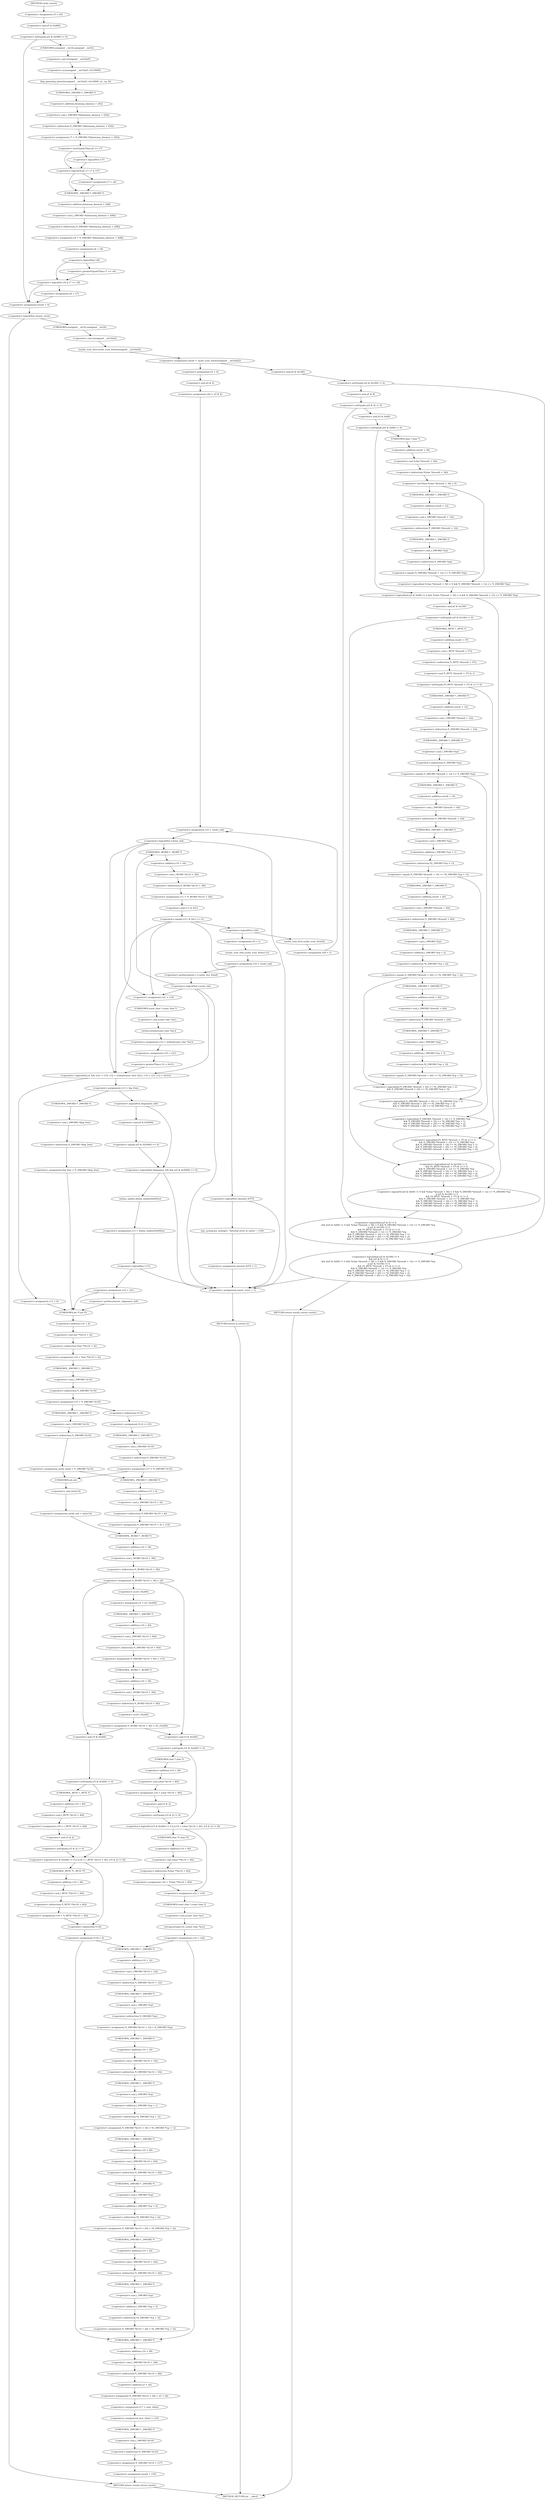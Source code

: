 digraph cache_insert {  
"1000144" [label = "(<operator>.assignment,v5 = a5)" ]
"1000148" [label = "(<operator>.notEquals,(a5 & 0x980) != 0)" ]
"1000149" [label = "(<operator>.and,a5 & 0x980)" ]
"1000154" [label = "(log_query,log_query((unsigned __int16)a5 | 0x10000, a1, cp, 0))" ]
"1000155" [label = "(<operator>.or,(unsigned __int16)a5 | 0x10000)" ]
"1000156" [label = "(<operator>.cast,(unsigned __int16)a5)" ]
"1000157" [label = "(UNKNOWN,unsigned __int16,unsigned __int16)" ]
"1000163" [label = "(<operator>.assignment,v7 = *(_DWORD *)(dnsmasq_daemon + 252))" ]
"1000165" [label = "(<operator>.indirection,*(_DWORD *)(dnsmasq_daemon + 252))" ]
"1000166" [label = "(<operator>.cast,(_DWORD *)(dnsmasq_daemon + 252))" ]
"1000167" [label = "(UNKNOWN,_DWORD *,_DWORD *)" ]
"1000168" [label = "(<operator>.addition,dnsmasq_daemon + 252)" ]
"1000172" [label = "(<operator>.logicalOr,a4 <= v7 || !v7)" ]
"1000173" [label = "(<operator>.lessEqualsThan,a4 <= v7)" ]
"1000176" [label = "(<operator>.logicalNot,!v7)" ]
"1000178" [label = "(<operator>.assignment,v7 = a4)" ]
"1000181" [label = "(<operator>.assignment,v8 = *(_DWORD *)(dnsmasq_daemon + 248))" ]
"1000183" [label = "(<operator>.indirection,*(_DWORD *)(dnsmasq_daemon + 248))" ]
"1000184" [label = "(<operator>.cast,(_DWORD *)(dnsmasq_daemon + 248))" ]
"1000185" [label = "(UNKNOWN,_DWORD *,_DWORD *)" ]
"1000186" [label = "(<operator>.addition,dnsmasq_daemon + 248)" ]
"1000189" [label = "(<operator>.assignment,a4 = v8)" ]
"1000193" [label = "(<operator>.logicalOr,!v8 || v7 >= v8)" ]
"1000194" [label = "(<operator>.logicalNot,!v8)" ]
"1000196" [label = "(<operator>.greaterEqualsThan,v7 >= v8)" ]
"1000199" [label = "(<operator>.assignment,a4 = v7)" ]
"1000202" [label = "(<operator>.assignment,result = 0)" ]
"1000206" [label = "(<operator>.logicalNot,!insert_error)" ]
"1000209" [label = "(<operator>.assignment,result = cache_scan_free((unsigned __int16)a5))" ]
"1000211" [label = "(cache_scan_free,cache_scan_free((unsigned __int16)a5))" ]
"1000212" [label = "(<operator>.cast,(unsigned __int16)a5)" ]
"1000213" [label = "(UNKNOWN,unsigned __int16,unsigned __int16)" ]
"1000219" [label = "(<operator>.logicalAnd,(a5 & 0x180) != 0\n        && (a5 & 8) != 0\n        && ((a5 & 0x80) != 0 && *(char *)(result + 36) < 0 && *(_DWORD *)(result + 12) == *(_DWORD *)cp\n         || (a5 & 0x100) != 0\n         && (*(_BYTE *)(result + 37) & 1) != 0\n         && *(_DWORD *)(result + 12) == *(_DWORD *)cp\n         && *(_DWORD *)(result + 16) == *((_DWORD *)cp + 1)\n         && *(_DWORD *)(result + 20) == *((_DWORD *)cp + 2)\n         && *(_DWORD *)(result + 24) == *((_DWORD *)cp + 3)))" ]
"1000220" [label = "(<operator>.notEquals,(a5 & 0x180) != 0)" ]
"1000221" [label = "(<operator>.and,a5 & 0x180)" ]
"1000225" [label = "(<operator>.logicalAnd,(a5 & 8) != 0\n        && ((a5 & 0x80) != 0 && *(char *)(result + 36) < 0 && *(_DWORD *)(result + 12) == *(_DWORD *)cp\n         || (a5 & 0x100) != 0\n         && (*(_BYTE *)(result + 37) & 1) != 0\n         && *(_DWORD *)(result + 12) == *(_DWORD *)cp\n         && *(_DWORD *)(result + 16) == *((_DWORD *)cp + 1)\n         && *(_DWORD *)(result + 20) == *((_DWORD *)cp + 2)\n         && *(_DWORD *)(result + 24) == *((_DWORD *)cp + 3)))" ]
"1000226" [label = "(<operator>.notEquals,(a5 & 8) != 0)" ]
"1000227" [label = "(<operator>.and,a5 & 8)" ]
"1000231" [label = "(<operator>.logicalOr,(a5 & 0x80) != 0 && *(char *)(result + 36) < 0 && *(_DWORD *)(result + 12) == *(_DWORD *)cp\n         || (a5 & 0x100) != 0\n         && (*(_BYTE *)(result + 37) & 1) != 0\n         && *(_DWORD *)(result + 12) == *(_DWORD *)cp\n         && *(_DWORD *)(result + 16) == *((_DWORD *)cp + 1)\n         && *(_DWORD *)(result + 20) == *((_DWORD *)cp + 2)\n         && *(_DWORD *)(result + 24) == *((_DWORD *)cp + 3))" ]
"1000232" [label = "(<operator>.logicalAnd,(a5 & 0x80) != 0 && *(char *)(result + 36) < 0 && *(_DWORD *)(result + 12) == *(_DWORD *)cp)" ]
"1000233" [label = "(<operator>.notEquals,(a5 & 0x80) != 0)" ]
"1000234" [label = "(<operator>.and,a5 & 0x80)" ]
"1000238" [label = "(<operator>.logicalAnd,*(char *)(result + 36) < 0 && *(_DWORD *)(result + 12) == *(_DWORD *)cp)" ]
"1000239" [label = "(<operator>.lessThan,*(char *)(result + 36) < 0)" ]
"1000240" [label = "(<operator>.indirection,*(char *)(result + 36))" ]
"1000241" [label = "(<operator>.cast,(char *)(result + 36))" ]
"1000242" [label = "(UNKNOWN,char *,char *)" ]
"1000243" [label = "(<operator>.addition,result + 36)" ]
"1000247" [label = "(<operator>.equals,*(_DWORD *)(result + 12) == *(_DWORD *)cp)" ]
"1000248" [label = "(<operator>.indirection,*(_DWORD *)(result + 12))" ]
"1000249" [label = "(<operator>.cast,(_DWORD *)(result + 12))" ]
"1000250" [label = "(UNKNOWN,_DWORD *,_DWORD *)" ]
"1000251" [label = "(<operator>.addition,result + 12)" ]
"1000254" [label = "(<operator>.indirection,*(_DWORD *)cp)" ]
"1000255" [label = "(<operator>.cast,(_DWORD *)cp)" ]
"1000256" [label = "(UNKNOWN,_DWORD *,_DWORD *)" ]
"1000258" [label = "(<operator>.logicalAnd,(a5 & 0x100) != 0\n         && (*(_BYTE *)(result + 37) & 1) != 0\n         && *(_DWORD *)(result + 12) == *(_DWORD *)cp\n         && *(_DWORD *)(result + 16) == *((_DWORD *)cp + 1)\n         && *(_DWORD *)(result + 20) == *((_DWORD *)cp + 2)\n         && *(_DWORD *)(result + 24) == *((_DWORD *)cp + 3))" ]
"1000259" [label = "(<operator>.notEquals,(a5 & 0x100) != 0)" ]
"1000260" [label = "(<operator>.and,a5 & 0x100)" ]
"1000264" [label = "(<operator>.logicalAnd,(*(_BYTE *)(result + 37) & 1) != 0\n         && *(_DWORD *)(result + 12) == *(_DWORD *)cp\n         && *(_DWORD *)(result + 16) == *((_DWORD *)cp + 1)\n         && *(_DWORD *)(result + 20) == *((_DWORD *)cp + 2)\n         && *(_DWORD *)(result + 24) == *((_DWORD *)cp + 3))" ]
"1000265" [label = "(<operator>.notEquals,(*(_BYTE *)(result + 37) & 1) != 0)" ]
"1000266" [label = "(<operator>.and,*(_BYTE *)(result + 37) & 1)" ]
"1000267" [label = "(<operator>.indirection,*(_BYTE *)(result + 37))" ]
"1000268" [label = "(<operator>.cast,(_BYTE *)(result + 37))" ]
"1000269" [label = "(UNKNOWN,_BYTE *,_BYTE *)" ]
"1000270" [label = "(<operator>.addition,result + 37)" ]
"1000275" [label = "(<operator>.logicalAnd,*(_DWORD *)(result + 12) == *(_DWORD *)cp\n         && *(_DWORD *)(result + 16) == *((_DWORD *)cp + 1)\n         && *(_DWORD *)(result + 20) == *((_DWORD *)cp + 2)\n         && *(_DWORD *)(result + 24) == *((_DWORD *)cp + 3))" ]
"1000276" [label = "(<operator>.equals,*(_DWORD *)(result + 12) == *(_DWORD *)cp)" ]
"1000277" [label = "(<operator>.indirection,*(_DWORD *)(result + 12))" ]
"1000278" [label = "(<operator>.cast,(_DWORD *)(result + 12))" ]
"1000279" [label = "(UNKNOWN,_DWORD *,_DWORD *)" ]
"1000280" [label = "(<operator>.addition,result + 12)" ]
"1000283" [label = "(<operator>.indirection,*(_DWORD *)cp)" ]
"1000284" [label = "(<operator>.cast,(_DWORD *)cp)" ]
"1000285" [label = "(UNKNOWN,_DWORD *,_DWORD *)" ]
"1000287" [label = "(<operator>.logicalAnd,*(_DWORD *)(result + 16) == *((_DWORD *)cp + 1)\n         && *(_DWORD *)(result + 20) == *((_DWORD *)cp + 2)\n         && *(_DWORD *)(result + 24) == *((_DWORD *)cp + 3))" ]
"1000288" [label = "(<operator>.equals,*(_DWORD *)(result + 16) == *((_DWORD *)cp + 1))" ]
"1000289" [label = "(<operator>.indirection,*(_DWORD *)(result + 16))" ]
"1000290" [label = "(<operator>.cast,(_DWORD *)(result + 16))" ]
"1000291" [label = "(UNKNOWN,_DWORD *,_DWORD *)" ]
"1000292" [label = "(<operator>.addition,result + 16)" ]
"1000295" [label = "(<operator>.indirection,*((_DWORD *)cp + 1))" ]
"1000296" [label = "(<operator>.addition,(_DWORD *)cp + 1)" ]
"1000297" [label = "(<operator>.cast,(_DWORD *)cp)" ]
"1000298" [label = "(UNKNOWN,_DWORD *,_DWORD *)" ]
"1000301" [label = "(<operator>.logicalAnd,*(_DWORD *)(result + 20) == *((_DWORD *)cp + 2)\n         && *(_DWORD *)(result + 24) == *((_DWORD *)cp + 3))" ]
"1000302" [label = "(<operator>.equals,*(_DWORD *)(result + 20) == *((_DWORD *)cp + 2))" ]
"1000303" [label = "(<operator>.indirection,*(_DWORD *)(result + 20))" ]
"1000304" [label = "(<operator>.cast,(_DWORD *)(result + 20))" ]
"1000305" [label = "(UNKNOWN,_DWORD *,_DWORD *)" ]
"1000306" [label = "(<operator>.addition,result + 20)" ]
"1000309" [label = "(<operator>.indirection,*((_DWORD *)cp + 2))" ]
"1000310" [label = "(<operator>.addition,(_DWORD *)cp + 2)" ]
"1000311" [label = "(<operator>.cast,(_DWORD *)cp)" ]
"1000312" [label = "(UNKNOWN,_DWORD *,_DWORD *)" ]
"1000315" [label = "(<operator>.equals,*(_DWORD *)(result + 24) == *((_DWORD *)cp + 3))" ]
"1000316" [label = "(<operator>.indirection,*(_DWORD *)(result + 24))" ]
"1000317" [label = "(<operator>.cast,(_DWORD *)(result + 24))" ]
"1000318" [label = "(UNKNOWN,_DWORD *,_DWORD *)" ]
"1000319" [label = "(<operator>.addition,result + 24)" ]
"1000322" [label = "(<operator>.indirection,*((_DWORD *)cp + 3))" ]
"1000323" [label = "(<operator>.addition,(_DWORD *)cp + 3)" ]
"1000324" [label = "(<operator>.cast,(_DWORD *)cp)" ]
"1000325" [label = "(UNKNOWN,_DWORD *,_DWORD *)" ]
"1000329" [label = "(RETURN,return result;,return result;)" ]
"1000332" [label = "(<operator>.assignment,insert_error = 1)" ]
"1000335" [label = "(RETURN,return 0;,return 0;)" ]
"1000337" [label = "(<operator>.assignment,v9 = 0)" ]
"1000340" [label = "(<operator>.assignment,v20 = a5 & 4)" ]
"1000342" [label = "(<operator>.and,a5 & 4)" ]
"1000346" [label = "(<operator>.assignment,v10 = cache_tail)" ]
"1000350" [label = "(<operator>.logicalNot,!cache_tail)" ]
"1000356" [label = "(<operator>.assignment,v11 = *(_WORD *)(v10 + 36))" ]
"1000358" [label = "(<operator>.indirection,*(_WORD *)(v10 + 36))" ]
"1000359" [label = "(<operator>.cast,(_WORD *)(v10 + 36))" ]
"1000360" [label = "(UNKNOWN,_WORD *,_WORD *)" ]
"1000361" [label = "(<operator>.addition,v10 + 36)" ]
"1000365" [label = "(<operator>.equals,(v11 & 0xC) == 0)" ]
"1000366" [label = "(<operator>.and,v11 & 0xC)" ]
"1000375" [label = "(<operator>.logicalNot,!warned_8375)" ]
"1000378" [label = "(my_syslog,my_syslog(3, \"Internal error in cache.\", v19))" ]
"1000382" [label = "(<operator>.assignment,warned_8375 = 1)" ]
"1000387" [label = "(<operator>.logicalNot,!v20)" ]
"1000390" [label = "(cache_scan_free,cache_scan_free(0))" ]
"1000392" [label = "(<operator>.assignment,v20 = 1)" ]
"1000396" [label = "(<operator>.assignment,v9 = 1)" ]
"1000399" [label = "(cache_scan_free,cache_scan_free(v11))" ]
"1000401" [label = "(<operator>.assignment,v10 = cache_tail)" ]
"1000404" [label = "(<operator>.preIncrement,++cache_live_freed)" ]
"1000407" [label = "(<operator>.logicalNot,!cache_tail)" ]
"1000411" [label = "(<operator>.logicalAnd,a1 && (v21 = v10, v12 = strlen((const char *)a1), v10 = v21, v12 > 0x31))" ]
"1000414" [label = "(<operator>.assignment,v21 = v10)" ]
"1000418" [label = "(<operator>.assignment,v12 = strlen((const char *)a1))" ]
"1000420" [label = "(strlen,strlen((const char *)a1))" ]
"1000421" [label = "(<operator>.cast,(const char *)a1)" ]
"1000422" [label = "(UNKNOWN,const char *,const char *)" ]
"1000425" [label = "(<operator>.assignment,v10 = v21)" ]
"1000428" [label = "(<operator>.greaterThan,v12 > 0x31)" ]
"1000432" [label = "(<operator>.assignment,v13 = big_free)" ]
"1000438" [label = "(<operator>.assignment,big_free = *(_DWORD *)big_free)" ]
"1000440" [label = "(<operator>.indirection,*(_DWORD *)big_free)" ]
"1000441" [label = "(<operator>.cast,(_DWORD *)big_free)" ]
"1000442" [label = "(UNKNOWN,_DWORD *,_DWORD *)" ]
"1000447" [label = "(<operator>.logicalAnd,!bignames_left && (a5 & 0x5000) == 0)" ]
"1000448" [label = "(<operator>.logicalNot,!bignames_left)" ]
"1000450" [label = "(<operator>.equals,(a5 & 0x5000) == 0)" ]
"1000451" [label = "(<operator>.and,a5 & 0x5000)" ]
"1000456" [label = "(<operator>.assignment,v13 = whine_malloc(0x404u))" ]
"1000458" [label = "(whine_malloc,whine_malloc(0x404u))" ]
"1000461" [label = "(<operator>.logicalNot,!v13)" ]
"1000464" [label = "(<operator>.assignment,v10 = v21)" ]
"1000469" [label = "(<operator>.preDecrement,--bignames_left)" ]
"1000473" [label = "(<operator>.assignment,v13 = 0)" ]
"1000476" [label = "(<operator>.assignment,v14 = *(int **)(v10 + 4))" ]
"1000478" [label = "(<operator>.indirection,*(int **)(v10 + 4))" ]
"1000479" [label = "(<operator>.cast,(int **)(v10 + 4))" ]
"1000480" [label = "(UNKNOWN,int **,int **)" ]
"1000481" [label = "(<operator>.addition,v10 + 4)" ]
"1000484" [label = "(<operator>.assignment,v15 = *(_DWORD *)v10)" ]
"1000486" [label = "(<operator>.indirection,*(_DWORD *)v10)" ]
"1000487" [label = "(<operator>.cast,(_DWORD *)v10)" ]
"1000488" [label = "(UNKNOWN,_DWORD *,_DWORD *)" ]
"1000493" [label = "(<operator>.assignment,*v14 = v15)" ]
"1000494" [label = "(<operator>.indirection,*v14)" ]
"1000497" [label = "(<operator>.assignment,v15 = *(_DWORD *)v10)" ]
"1000499" [label = "(<operator>.indirection,*(_DWORD *)v10)" ]
"1000500" [label = "(<operator>.cast,(_DWORD *)v10)" ]
"1000501" [label = "(UNKNOWN,_DWORD *,_DWORD *)" ]
"1000505" [label = "(<operator>.assignment,cache_head = *(_DWORD *)v10)" ]
"1000507" [label = "(<operator>.indirection,*(_DWORD *)v10)" ]
"1000508" [label = "(<operator>.cast,(_DWORD *)v10)" ]
"1000509" [label = "(UNKNOWN,_DWORD *,_DWORD *)" ]
"1000513" [label = "(<operator>.assignment,*(_DWORD *)(v15 + 4) = v14)" ]
"1000514" [label = "(<operator>.indirection,*(_DWORD *)(v15 + 4))" ]
"1000515" [label = "(<operator>.cast,(_DWORD *)(v15 + 4))" ]
"1000516" [label = "(UNKNOWN,_DWORD *,_DWORD *)" ]
"1000517" [label = "(<operator>.addition,v15 + 4)" ]
"1000522" [label = "(<operator>.assignment,cache_tail = (int)v14)" ]
"1000524" [label = "(<operator>.cast,(int)v14)" ]
"1000525" [label = "(UNKNOWN,int,int)" ]
"1000527" [label = "(<operator>.assignment,*(_WORD *)(v10 + 36) = a5)" ]
"1000528" [label = "(<operator>.indirection,*(_WORD *)(v10 + 36))" ]
"1000529" [label = "(<operator>.cast,(_WORD *)(v10 + 36))" ]
"1000530" [label = "(UNKNOWN,_WORD *,_WORD *)" ]
"1000531" [label = "(<operator>.addition,v10 + 36)" ]
"1000538" [label = "(<operator>.assignment,v5 = a5 | 0x200)" ]
"1000540" [label = "(<operator>.or,a5 | 0x200)" ]
"1000543" [label = "(<operator>.assignment,*(_DWORD *)(v10 + 40) = v13)" ]
"1000544" [label = "(<operator>.indirection,*(_DWORD *)(v10 + 40))" ]
"1000545" [label = "(<operator>.cast,(_DWORD *)(v10 + 40))" ]
"1000546" [label = "(UNKNOWN,_DWORD *,_DWORD *)" ]
"1000547" [label = "(<operator>.addition,v10 + 40)" ]
"1000551" [label = "(<operator>.assignment,*(_WORD *)(v10 + 36) = a5 | 0x200)" ]
"1000552" [label = "(<operator>.indirection,*(_WORD *)(v10 + 36))" ]
"1000553" [label = "(<operator>.cast,(_WORD *)(v10 + 36))" ]
"1000554" [label = "(UNKNOWN,_WORD *,_WORD *)" ]
"1000555" [label = "(<operator>.addition,v10 + 36)" ]
"1000558" [label = "(<operator>.or,a5 | 0x200)" ]
"1000565" [label = "(<operator>.logicalOr,(v5 & 0x200) != 0 || (v16 = (char *)(v10 + 40), (v5 & 2) != 0))" ]
"1000566" [label = "(<operator>.notEquals,(v5 & 0x200) != 0)" ]
"1000567" [label = "(<operator>.and,v5 & 0x200)" ]
"1000572" [label = "(<operator>.assignment,v16 = (char *)(v10 + 40))" ]
"1000574" [label = "(<operator>.cast,(char *)(v10 + 40))" ]
"1000575" [label = "(UNKNOWN,char *,char *)" ]
"1000576" [label = "(<operator>.addition,v10 + 40)" ]
"1000579" [label = "(<operator>.notEquals,(v5 & 2) != 0)" ]
"1000580" [label = "(<operator>.and,v5 & 2)" ]
"1000584" [label = "(<operator>.assignment,v16 = *(char **)(v10 + 40))" ]
"1000586" [label = "(<operator>.indirection,*(char **)(v10 + 40))" ]
"1000587" [label = "(<operator>.cast,(char **)(v10 + 40))" ]
"1000588" [label = "(UNKNOWN,char **,char **)" ]
"1000589" [label = "(<operator>.addition,v10 + 40)" ]
"1000592" [label = "(<operator>.assignment,v22 = v10)" ]
"1000595" [label = "(strcpy,strcpy(v16, (const char *)a1))" ]
"1000597" [label = "(<operator>.cast,(const char *)a1)" ]
"1000598" [label = "(UNKNOWN,const char *,const char *)" ]
"1000600" [label = "(<operator>.assignment,v10 = v22)" ]
"1000606" [label = "(<operator>.logicalOr,(v5 & 0x200) != 0 || (v18 = (_BYTE *)(v10 + 40), (v5 & 2) != 0))" ]
"1000607" [label = "(<operator>.notEquals,(v5 & 0x200) != 0)" ]
"1000608" [label = "(<operator>.and,v5 & 0x200)" ]
"1000613" [label = "(<operator>.assignment,v18 = (_BYTE *)(v10 + 40))" ]
"1000615" [label = "(<operator>.cast,(_BYTE *)(v10 + 40))" ]
"1000616" [label = "(UNKNOWN,_BYTE *,_BYTE *)" ]
"1000617" [label = "(<operator>.addition,v10 + 40)" ]
"1000620" [label = "(<operator>.notEquals,(v5 & 2) != 0)" ]
"1000621" [label = "(<operator>.and,v5 & 2)" ]
"1000625" [label = "(<operator>.assignment,v18 = *(_BYTE **)(v10 + 40))" ]
"1000627" [label = "(<operator>.indirection,*(_BYTE **)(v10 + 40))" ]
"1000628" [label = "(<operator>.cast,(_BYTE **)(v10 + 40))" ]
"1000629" [label = "(UNKNOWN,_BYTE **,_BYTE **)" ]
"1000630" [label = "(<operator>.addition,v10 + 40)" ]
"1000633" [label = "(<operator>.assignment,*v18 = 0)" ]
"1000634" [label = "(<operator>.indirection,*v18)" ]
"1000640" [label = "(<operator>.assignment,*(_DWORD *)(v10 + 12) = *(_DWORD *)cp)" ]
"1000641" [label = "(<operator>.indirection,*(_DWORD *)(v10 + 12))" ]
"1000642" [label = "(<operator>.cast,(_DWORD *)(v10 + 12))" ]
"1000643" [label = "(UNKNOWN,_DWORD *,_DWORD *)" ]
"1000644" [label = "(<operator>.addition,v10 + 12)" ]
"1000647" [label = "(<operator>.indirection,*(_DWORD *)cp)" ]
"1000648" [label = "(<operator>.cast,(_DWORD *)cp)" ]
"1000649" [label = "(UNKNOWN,_DWORD *,_DWORD *)" ]
"1000651" [label = "(<operator>.assignment,*(_DWORD *)(v10 + 16) = *((_DWORD *)cp + 1))" ]
"1000652" [label = "(<operator>.indirection,*(_DWORD *)(v10 + 16))" ]
"1000653" [label = "(<operator>.cast,(_DWORD *)(v10 + 16))" ]
"1000654" [label = "(UNKNOWN,_DWORD *,_DWORD *)" ]
"1000655" [label = "(<operator>.addition,v10 + 16)" ]
"1000658" [label = "(<operator>.indirection,*((_DWORD *)cp + 1))" ]
"1000659" [label = "(<operator>.addition,(_DWORD *)cp + 1)" ]
"1000660" [label = "(<operator>.cast,(_DWORD *)cp)" ]
"1000661" [label = "(UNKNOWN,_DWORD *,_DWORD *)" ]
"1000664" [label = "(<operator>.assignment,*(_DWORD *)(v10 + 20) = *((_DWORD *)cp + 2))" ]
"1000665" [label = "(<operator>.indirection,*(_DWORD *)(v10 + 20))" ]
"1000666" [label = "(<operator>.cast,(_DWORD *)(v10 + 20))" ]
"1000667" [label = "(UNKNOWN,_DWORD *,_DWORD *)" ]
"1000668" [label = "(<operator>.addition,v10 + 20)" ]
"1000671" [label = "(<operator>.indirection,*((_DWORD *)cp + 2))" ]
"1000672" [label = "(<operator>.addition,(_DWORD *)cp + 2)" ]
"1000673" [label = "(<operator>.cast,(_DWORD *)cp)" ]
"1000674" [label = "(UNKNOWN,_DWORD *,_DWORD *)" ]
"1000677" [label = "(<operator>.assignment,*(_DWORD *)(v10 + 24) = *((_DWORD *)cp + 3))" ]
"1000678" [label = "(<operator>.indirection,*(_DWORD *)(v10 + 24))" ]
"1000679" [label = "(<operator>.cast,(_DWORD *)(v10 + 24))" ]
"1000680" [label = "(UNKNOWN,_DWORD *,_DWORD *)" ]
"1000681" [label = "(<operator>.addition,v10 + 24)" ]
"1000684" [label = "(<operator>.indirection,*((_DWORD *)cp + 3))" ]
"1000685" [label = "(<operator>.addition,(_DWORD *)cp + 3)" ]
"1000686" [label = "(<operator>.cast,(_DWORD *)cp)" ]
"1000687" [label = "(UNKNOWN,_DWORD *,_DWORD *)" ]
"1000690" [label = "(<operator>.assignment,*(_DWORD *)(v10 + 28) = a3 + a4)" ]
"1000691" [label = "(<operator>.indirection,*(_DWORD *)(v10 + 28))" ]
"1000692" [label = "(<operator>.cast,(_DWORD *)(v10 + 28))" ]
"1000693" [label = "(UNKNOWN,_DWORD *,_DWORD *)" ]
"1000694" [label = "(<operator>.addition,v10 + 28)" ]
"1000697" [label = "(<operator>.addition,a3 + a4)" ]
"1000700" [label = "(<operator>.assignment,v17 = new_chain)" ]
"1000703" [label = "(<operator>.assignment,new_chain = v10)" ]
"1000706" [label = "(<operator>.assignment,*(_DWORD *)v10 = v17)" ]
"1000707" [label = "(<operator>.indirection,*(_DWORD *)v10)" ]
"1000708" [label = "(<operator>.cast,(_DWORD *)v10)" ]
"1000709" [label = "(UNKNOWN,_DWORD *,_DWORD *)" ]
"1000712" [label = "(<operator>.assignment,result = v10)" ]
"1000715" [label = "(RETURN,return result;,return result;)" ]
"1000119" [label = "(METHOD,cache_insert)" ]
"1000717" [label = "(METHOD_RETURN,int __cdecl)" ]
  "1000144" -> "1000149" 
  "1000148" -> "1000157" 
  "1000148" -> "1000202" 
  "1000149" -> "1000148" 
  "1000154" -> "1000167" 
  "1000155" -> "1000154" 
  "1000156" -> "1000155" 
  "1000157" -> "1000156" 
  "1000163" -> "1000173" 
  "1000165" -> "1000163" 
  "1000166" -> "1000165" 
  "1000167" -> "1000168" 
  "1000168" -> "1000166" 
  "1000172" -> "1000178" 
  "1000172" -> "1000185" 
  "1000173" -> "1000172" 
  "1000173" -> "1000176" 
  "1000176" -> "1000172" 
  "1000178" -> "1000185" 
  "1000181" -> "1000189" 
  "1000183" -> "1000181" 
  "1000184" -> "1000183" 
  "1000185" -> "1000186" 
  "1000186" -> "1000184" 
  "1000189" -> "1000194" 
  "1000193" -> "1000199" 
  "1000193" -> "1000202" 
  "1000194" -> "1000193" 
  "1000194" -> "1000196" 
  "1000196" -> "1000193" 
  "1000199" -> "1000202" 
  "1000202" -> "1000206" 
  "1000206" -> "1000213" 
  "1000206" -> "1000715" 
  "1000209" -> "1000221" 
  "1000209" -> "1000337" 
  "1000211" -> "1000209" 
  "1000212" -> "1000211" 
  "1000213" -> "1000212" 
  "1000219" -> "1000329" 
  "1000219" -> "1000332" 
  "1000220" -> "1000219" 
  "1000220" -> "1000227" 
  "1000221" -> "1000220" 
  "1000225" -> "1000219" 
  "1000226" -> "1000225" 
  "1000226" -> "1000234" 
  "1000227" -> "1000226" 
  "1000231" -> "1000225" 
  "1000232" -> "1000231" 
  "1000232" -> "1000260" 
  "1000233" -> "1000242" 
  "1000233" -> "1000232" 
  "1000234" -> "1000233" 
  "1000238" -> "1000232" 
  "1000239" -> "1000250" 
  "1000239" -> "1000238" 
  "1000240" -> "1000239" 
  "1000241" -> "1000240" 
  "1000242" -> "1000243" 
  "1000243" -> "1000241" 
  "1000247" -> "1000238" 
  "1000248" -> "1000256" 
  "1000249" -> "1000248" 
  "1000250" -> "1000251" 
  "1000251" -> "1000249" 
  "1000254" -> "1000247" 
  "1000255" -> "1000254" 
  "1000256" -> "1000255" 
  "1000258" -> "1000231" 
  "1000259" -> "1000269" 
  "1000259" -> "1000258" 
  "1000260" -> "1000259" 
  "1000264" -> "1000258" 
  "1000265" -> "1000279" 
  "1000265" -> "1000264" 
  "1000266" -> "1000265" 
  "1000267" -> "1000266" 
  "1000268" -> "1000267" 
  "1000269" -> "1000270" 
  "1000270" -> "1000268" 
  "1000275" -> "1000264" 
  "1000276" -> "1000291" 
  "1000276" -> "1000275" 
  "1000277" -> "1000285" 
  "1000278" -> "1000277" 
  "1000279" -> "1000280" 
  "1000280" -> "1000278" 
  "1000283" -> "1000276" 
  "1000284" -> "1000283" 
  "1000285" -> "1000284" 
  "1000287" -> "1000275" 
  "1000288" -> "1000305" 
  "1000288" -> "1000287" 
  "1000289" -> "1000298" 
  "1000290" -> "1000289" 
  "1000291" -> "1000292" 
  "1000292" -> "1000290" 
  "1000295" -> "1000288" 
  "1000296" -> "1000295" 
  "1000297" -> "1000296" 
  "1000298" -> "1000297" 
  "1000301" -> "1000287" 
  "1000302" -> "1000318" 
  "1000302" -> "1000301" 
  "1000303" -> "1000312" 
  "1000304" -> "1000303" 
  "1000305" -> "1000306" 
  "1000306" -> "1000304" 
  "1000309" -> "1000302" 
  "1000310" -> "1000309" 
  "1000311" -> "1000310" 
  "1000312" -> "1000311" 
  "1000315" -> "1000301" 
  "1000316" -> "1000325" 
  "1000317" -> "1000316" 
  "1000318" -> "1000319" 
  "1000319" -> "1000317" 
  "1000322" -> "1000315" 
  "1000323" -> "1000322" 
  "1000324" -> "1000323" 
  "1000325" -> "1000324" 
  "1000329" -> "1000717" 
  "1000332" -> "1000335" 
  "1000335" -> "1000717" 
  "1000337" -> "1000342" 
  "1000340" -> "1000346" 
  "1000342" -> "1000340" 
  "1000346" -> "1000350" 
  "1000350" -> "1000332" 
  "1000350" -> "1000360" 
  "1000350" -> "1000411" 
  "1000350" -> "1000414" 
  "1000356" -> "1000366" 
  "1000358" -> "1000356" 
  "1000359" -> "1000358" 
  "1000360" -> "1000361" 
  "1000361" -> "1000359" 
  "1000365" -> "1000411" 
  "1000365" -> "1000414" 
  "1000365" -> "1000375" 
  "1000365" -> "1000387" 
  "1000366" -> "1000365" 
  "1000375" -> "1000378" 
  "1000375" -> "1000332" 
  "1000378" -> "1000382" 
  "1000382" -> "1000332" 
  "1000387" -> "1000390" 
  "1000387" -> "1000396" 
  "1000390" -> "1000392" 
  "1000392" -> "1000346" 
  "1000396" -> "1000399" 
  "1000399" -> "1000401" 
  "1000401" -> "1000404" 
  "1000404" -> "1000407" 
  "1000407" -> "1000360" 
  "1000407" -> "1000411" 
  "1000407" -> "1000414" 
  "1000407" -> "1000332" 
  "1000411" -> "1000432" 
  "1000411" -> "1000473" 
  "1000414" -> "1000422" 
  "1000418" -> "1000425" 
  "1000420" -> "1000418" 
  "1000421" -> "1000420" 
  "1000422" -> "1000421" 
  "1000425" -> "1000428" 
  "1000428" -> "1000411" 
  "1000432" -> "1000442" 
  "1000432" -> "1000448" 
  "1000438" -> "1000480" 
  "1000440" -> "1000438" 
  "1000441" -> "1000440" 
  "1000442" -> "1000441" 
  "1000447" -> "1000332" 
  "1000447" -> "1000458" 
  "1000448" -> "1000447" 
  "1000448" -> "1000451" 
  "1000450" -> "1000447" 
  "1000451" -> "1000450" 
  "1000456" -> "1000461" 
  "1000458" -> "1000456" 
  "1000461" -> "1000332" 
  "1000461" -> "1000464" 
  "1000464" -> "1000469" 
  "1000464" -> "1000480" 
  "1000469" -> "1000480" 
  "1000473" -> "1000480" 
  "1000476" -> "1000488" 
  "1000478" -> "1000476" 
  "1000479" -> "1000478" 
  "1000480" -> "1000481" 
  "1000481" -> "1000479" 
  "1000484" -> "1000494" 
  "1000484" -> "1000509" 
  "1000486" -> "1000484" 
  "1000487" -> "1000486" 
  "1000488" -> "1000487" 
  "1000493" -> "1000501" 
  "1000494" -> "1000493" 
  "1000497" -> "1000516" 
  "1000497" -> "1000525" 
  "1000499" -> "1000497" 
  "1000500" -> "1000499" 
  "1000501" -> "1000500" 
  "1000505" -> "1000516" 
  "1000505" -> "1000525" 
  "1000507" -> "1000505" 
  "1000508" -> "1000507" 
  "1000509" -> "1000508" 
  "1000513" -> "1000530" 
  "1000514" -> "1000513" 
  "1000515" -> "1000514" 
  "1000516" -> "1000517" 
  "1000517" -> "1000515" 
  "1000522" -> "1000530" 
  "1000524" -> "1000522" 
  "1000525" -> "1000524" 
  "1000527" -> "1000540" 
  "1000527" -> "1000567" 
  "1000527" -> "1000608" 
  "1000528" -> "1000527" 
  "1000529" -> "1000528" 
  "1000530" -> "1000531" 
  "1000531" -> "1000529" 
  "1000538" -> "1000546" 
  "1000540" -> "1000538" 
  "1000543" -> "1000554" 
  "1000544" -> "1000543" 
  "1000545" -> "1000544" 
  "1000546" -> "1000547" 
  "1000547" -> "1000545" 
  "1000551" -> "1000567" 
  "1000551" -> "1000608" 
  "1000552" -> "1000558" 
  "1000553" -> "1000552" 
  "1000554" -> "1000555" 
  "1000555" -> "1000553" 
  "1000558" -> "1000551" 
  "1000565" -> "1000588" 
  "1000565" -> "1000592" 
  "1000566" -> "1000565" 
  "1000566" -> "1000575" 
  "1000567" -> "1000566" 
  "1000572" -> "1000580" 
  "1000574" -> "1000572" 
  "1000575" -> "1000576" 
  "1000576" -> "1000574" 
  "1000579" -> "1000565" 
  "1000580" -> "1000579" 
  "1000584" -> "1000592" 
  "1000586" -> "1000584" 
  "1000587" -> "1000586" 
  "1000588" -> "1000589" 
  "1000589" -> "1000587" 
  "1000592" -> "1000598" 
  "1000595" -> "1000600" 
  "1000597" -> "1000595" 
  "1000598" -> "1000597" 
  "1000600" -> "1000643" 
  "1000600" -> "1000693" 
  "1000606" -> "1000629" 
  "1000606" -> "1000634" 
  "1000607" -> "1000606" 
  "1000607" -> "1000616" 
  "1000608" -> "1000607" 
  "1000613" -> "1000621" 
  "1000615" -> "1000613" 
  "1000616" -> "1000617" 
  "1000617" -> "1000615" 
  "1000620" -> "1000606" 
  "1000621" -> "1000620" 
  "1000625" -> "1000634" 
  "1000627" -> "1000625" 
  "1000628" -> "1000627" 
  "1000629" -> "1000630" 
  "1000630" -> "1000628" 
  "1000633" -> "1000643" 
  "1000633" -> "1000693" 
  "1000634" -> "1000633" 
  "1000640" -> "1000654" 
  "1000641" -> "1000649" 
  "1000642" -> "1000641" 
  "1000643" -> "1000644" 
  "1000644" -> "1000642" 
  "1000647" -> "1000640" 
  "1000648" -> "1000647" 
  "1000649" -> "1000648" 
  "1000651" -> "1000667" 
  "1000652" -> "1000661" 
  "1000653" -> "1000652" 
  "1000654" -> "1000655" 
  "1000655" -> "1000653" 
  "1000658" -> "1000651" 
  "1000659" -> "1000658" 
  "1000660" -> "1000659" 
  "1000661" -> "1000660" 
  "1000664" -> "1000680" 
  "1000665" -> "1000674" 
  "1000666" -> "1000665" 
  "1000667" -> "1000668" 
  "1000668" -> "1000666" 
  "1000671" -> "1000664" 
  "1000672" -> "1000671" 
  "1000673" -> "1000672" 
  "1000674" -> "1000673" 
  "1000677" -> "1000693" 
  "1000678" -> "1000687" 
  "1000679" -> "1000678" 
  "1000680" -> "1000681" 
  "1000681" -> "1000679" 
  "1000684" -> "1000677" 
  "1000685" -> "1000684" 
  "1000686" -> "1000685" 
  "1000687" -> "1000686" 
  "1000690" -> "1000700" 
  "1000691" -> "1000697" 
  "1000692" -> "1000691" 
  "1000693" -> "1000694" 
  "1000694" -> "1000692" 
  "1000697" -> "1000690" 
  "1000700" -> "1000703" 
  "1000703" -> "1000709" 
  "1000706" -> "1000712" 
  "1000707" -> "1000706" 
  "1000708" -> "1000707" 
  "1000709" -> "1000708" 
  "1000712" -> "1000715" 
  "1000715" -> "1000717" 
  "1000119" -> "1000144" 
}
